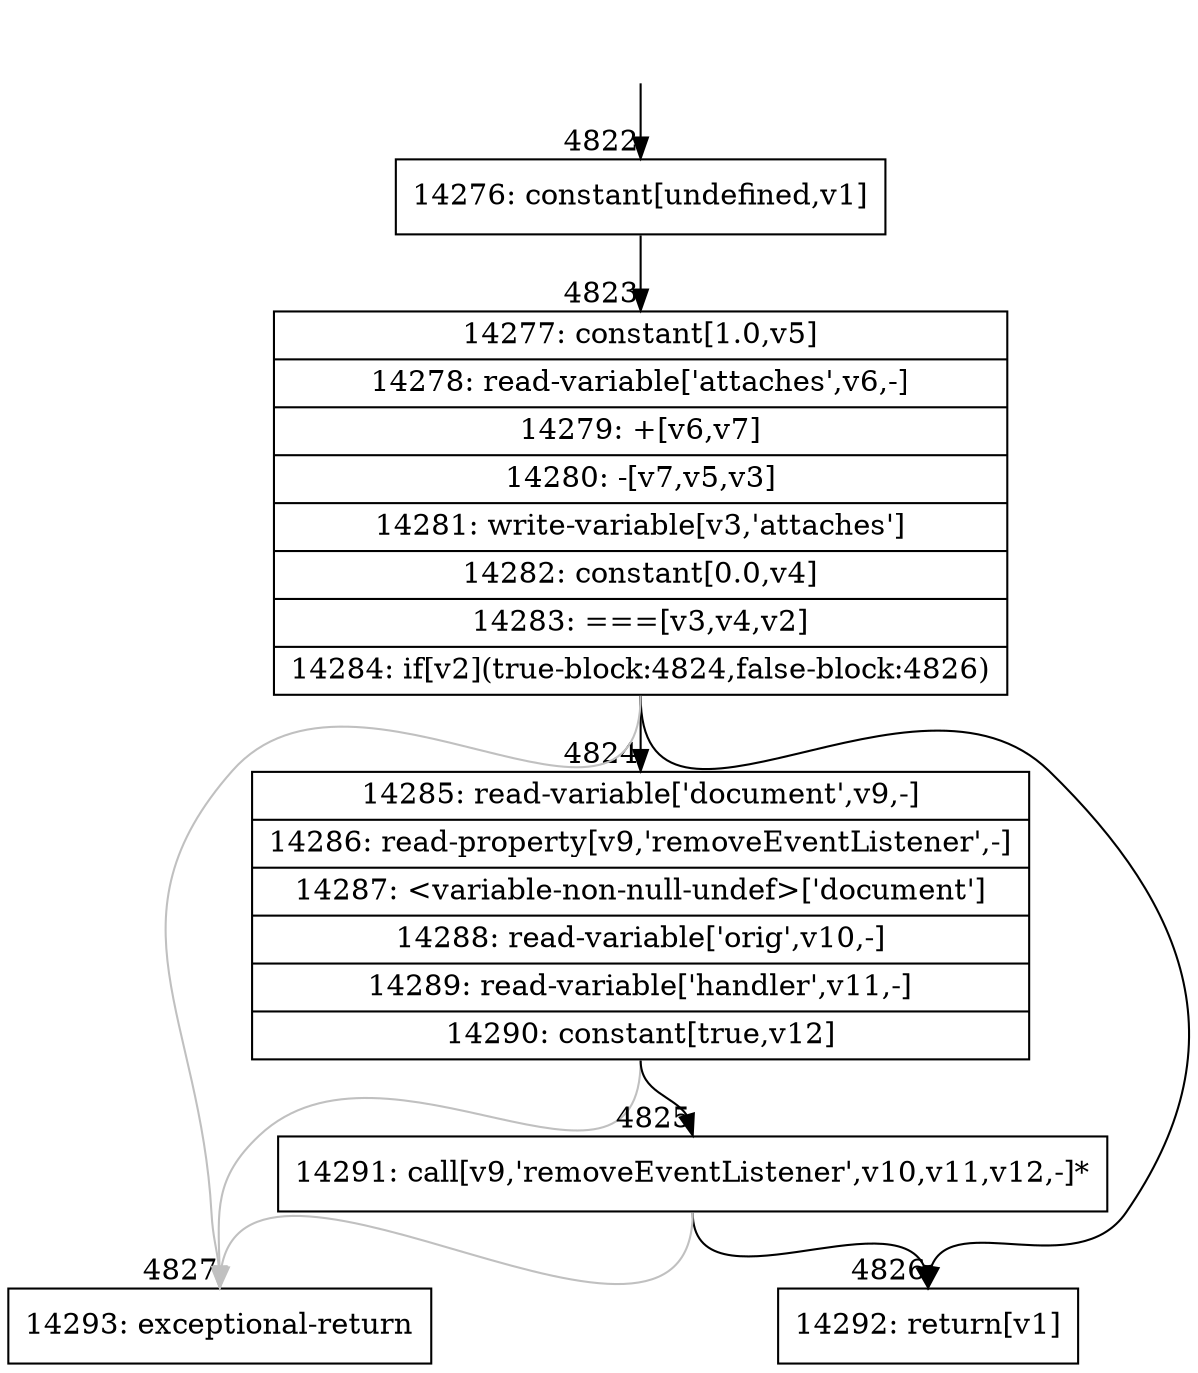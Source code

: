 digraph {
rankdir="TD"
BB_entry303[shape=none,label=""];
BB_entry303 -> BB4822 [tailport=s, headport=n, headlabel="    4822"]
BB4822 [shape=record label="{14276: constant[undefined,v1]}" ] 
BB4822 -> BB4823 [tailport=s, headport=n, headlabel="      4823"]
BB4823 [shape=record label="{14277: constant[1.0,v5]|14278: read-variable['attaches',v6,-]|14279: +[v6,v7]|14280: -[v7,v5,v3]|14281: write-variable[v3,'attaches']|14282: constant[0.0,v4]|14283: ===[v3,v4,v2]|14284: if[v2](true-block:4824,false-block:4826)}" ] 
BB4823 -> BB4824 [tailport=s, headport=n, headlabel="      4824"]
BB4823 -> BB4826 [tailport=s, headport=n, headlabel="      4826"]
BB4823 -> BB4827 [tailport=s, headport=n, color=gray, headlabel="      4827"]
BB4824 [shape=record label="{14285: read-variable['document',v9,-]|14286: read-property[v9,'removeEventListener',-]|14287: \<variable-non-null-undef\>['document']|14288: read-variable['orig',v10,-]|14289: read-variable['handler',v11,-]|14290: constant[true,v12]}" ] 
BB4824 -> BB4825 [tailport=s, headport=n, headlabel="      4825"]
BB4824 -> BB4827 [tailport=s, headport=n, color=gray]
BB4825 [shape=record label="{14291: call[v9,'removeEventListener',v10,v11,v12,-]*}" ] 
BB4825 -> BB4826 [tailport=s, headport=n]
BB4825 -> BB4827 [tailport=s, headport=n, color=gray]
BB4826 [shape=record label="{14292: return[v1]}" ] 
BB4827 [shape=record label="{14293: exceptional-return}" ] 
}
